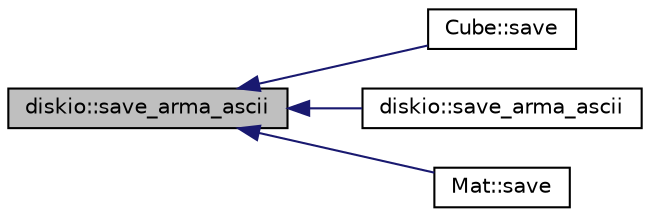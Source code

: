 digraph "diskio::save_arma_ascii"
{
  edge [fontname="Helvetica",fontsize="10",labelfontname="Helvetica",labelfontsize="10"];
  node [fontname="Helvetica",fontsize="10",shape=record];
  rankdir="LR";
  Node1 [label="diskio::save_arma_ascii",height=0.2,width=0.4,color="black", fillcolor="grey75", style="filled" fontcolor="black"];
  Node1 -> Node2 [dir="back",color="midnightblue",fontsize="10",style="solid",fontname="Helvetica"];
  Node2 [label="Cube::save",height=0.2,width=0.4,color="black", fillcolor="white", style="filled",URL="$group___cube.html#ga5a648d4ca1600224245ab7d46ca47a78",tooltip="save the cube to a file"];
  Node1 -> Node3 [dir="back",color="midnightblue",fontsize="10",style="solid",fontname="Helvetica"];
  Node3 [label="diskio::save_arma_ascii",height=0.2,width=0.4,color="black", fillcolor="white", style="filled",URL="$group__diskio.html#ga984ed10cc437dc92f2914d7787cafca3"];
  Node1 -> Node4 [dir="back",color="midnightblue",fontsize="10",style="solid",fontname="Helvetica"];
  Node4 [label="Mat::save",height=0.2,width=0.4,color="black", fillcolor="white", style="filled",URL="$group___mat.html#gad29ecbcc752a7a2b2ec5c234bcec31a4",tooltip="save the matrix to a file"];
}

